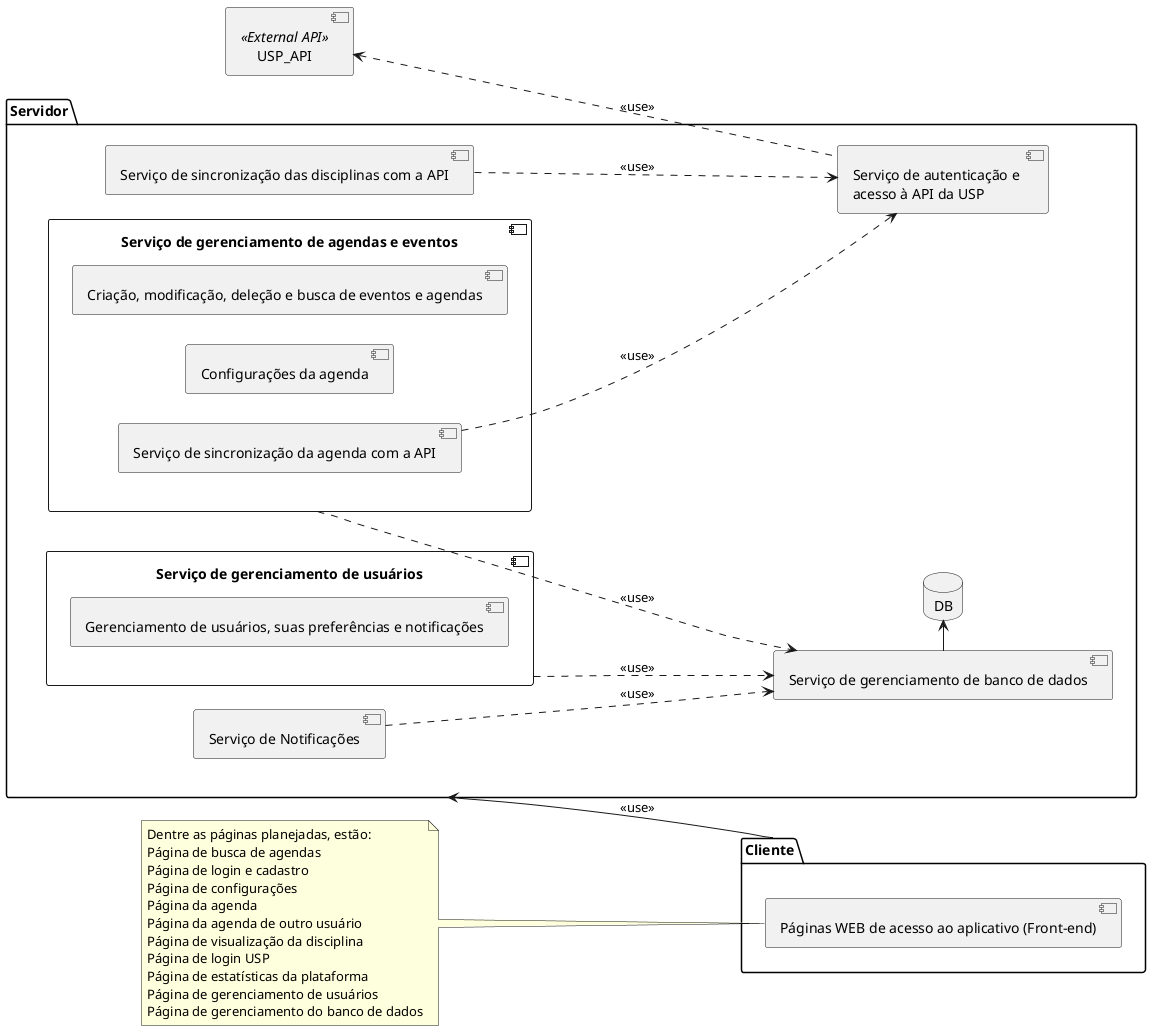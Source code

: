 @startuml
left to right direction
skinparam nodesep 30
skinparam ranksep 220

package "Cliente" as client {
    [Páginas WEB de acesso ao aplicativo (Front-end)] as front_pages
}

package "Servidor" as server {
    database DB { 

    }

    [Serviço de gerenciamento de banco de dados] as db_service
    [Serviço de autenticação e \nacesso à API da USP] as auth_service
    component "Serviço de gerenciamento de usuários" as user_management_service {
        [Gerenciamento de usuários, suas preferências e notificações] as user_manager
    }
    component "Serviço de gerenciamento de agendas e eventos" as calendar_events_service {
        [Criação, modificação, deleção e busca de eventos e agendas] as event_manager
        [Configurações da agenda] as calendar_prefs_manager
        [Serviço de sincronização da agenda com a API] as calendar_sync_service
    }
    [Serviço de sincronização das disciplinas com a API] as disciplines_sync_service
    [Serviço de Notificações] as notification_service
}

[USP_API] <<External API>> as usp_api


auth_service .up.> usp_api : <<use>>
calendar_sync_service ..> auth_service : <<use>>
disciplines_sync_service ..> auth_service : <<use>>
' calendar_sync_service .u.> usp_api
user_management_service ..> db_service : <<use>>
calendar_events_service ..> db_service : <<use>>
notification_service ..> db_service : <<use>>

db_service -right-> DB

client -up-> server : <<use>>

note left of front_pages {
    Dentre as páginas planejadas, estão:
    Página de busca de agendas
    Página de login e cadastro
    Página de configurações
    Página da agenda
    Página da agenda de outro usuário 
    Página de visualização da disciplina
    Página de login USP
    Página de estatísticas da plataforma
    Página de gerenciamento de usuários
    Página de gerenciamento do banco de dados
}

@enduml


'TODO: 
'- Fazer parte do yuji


